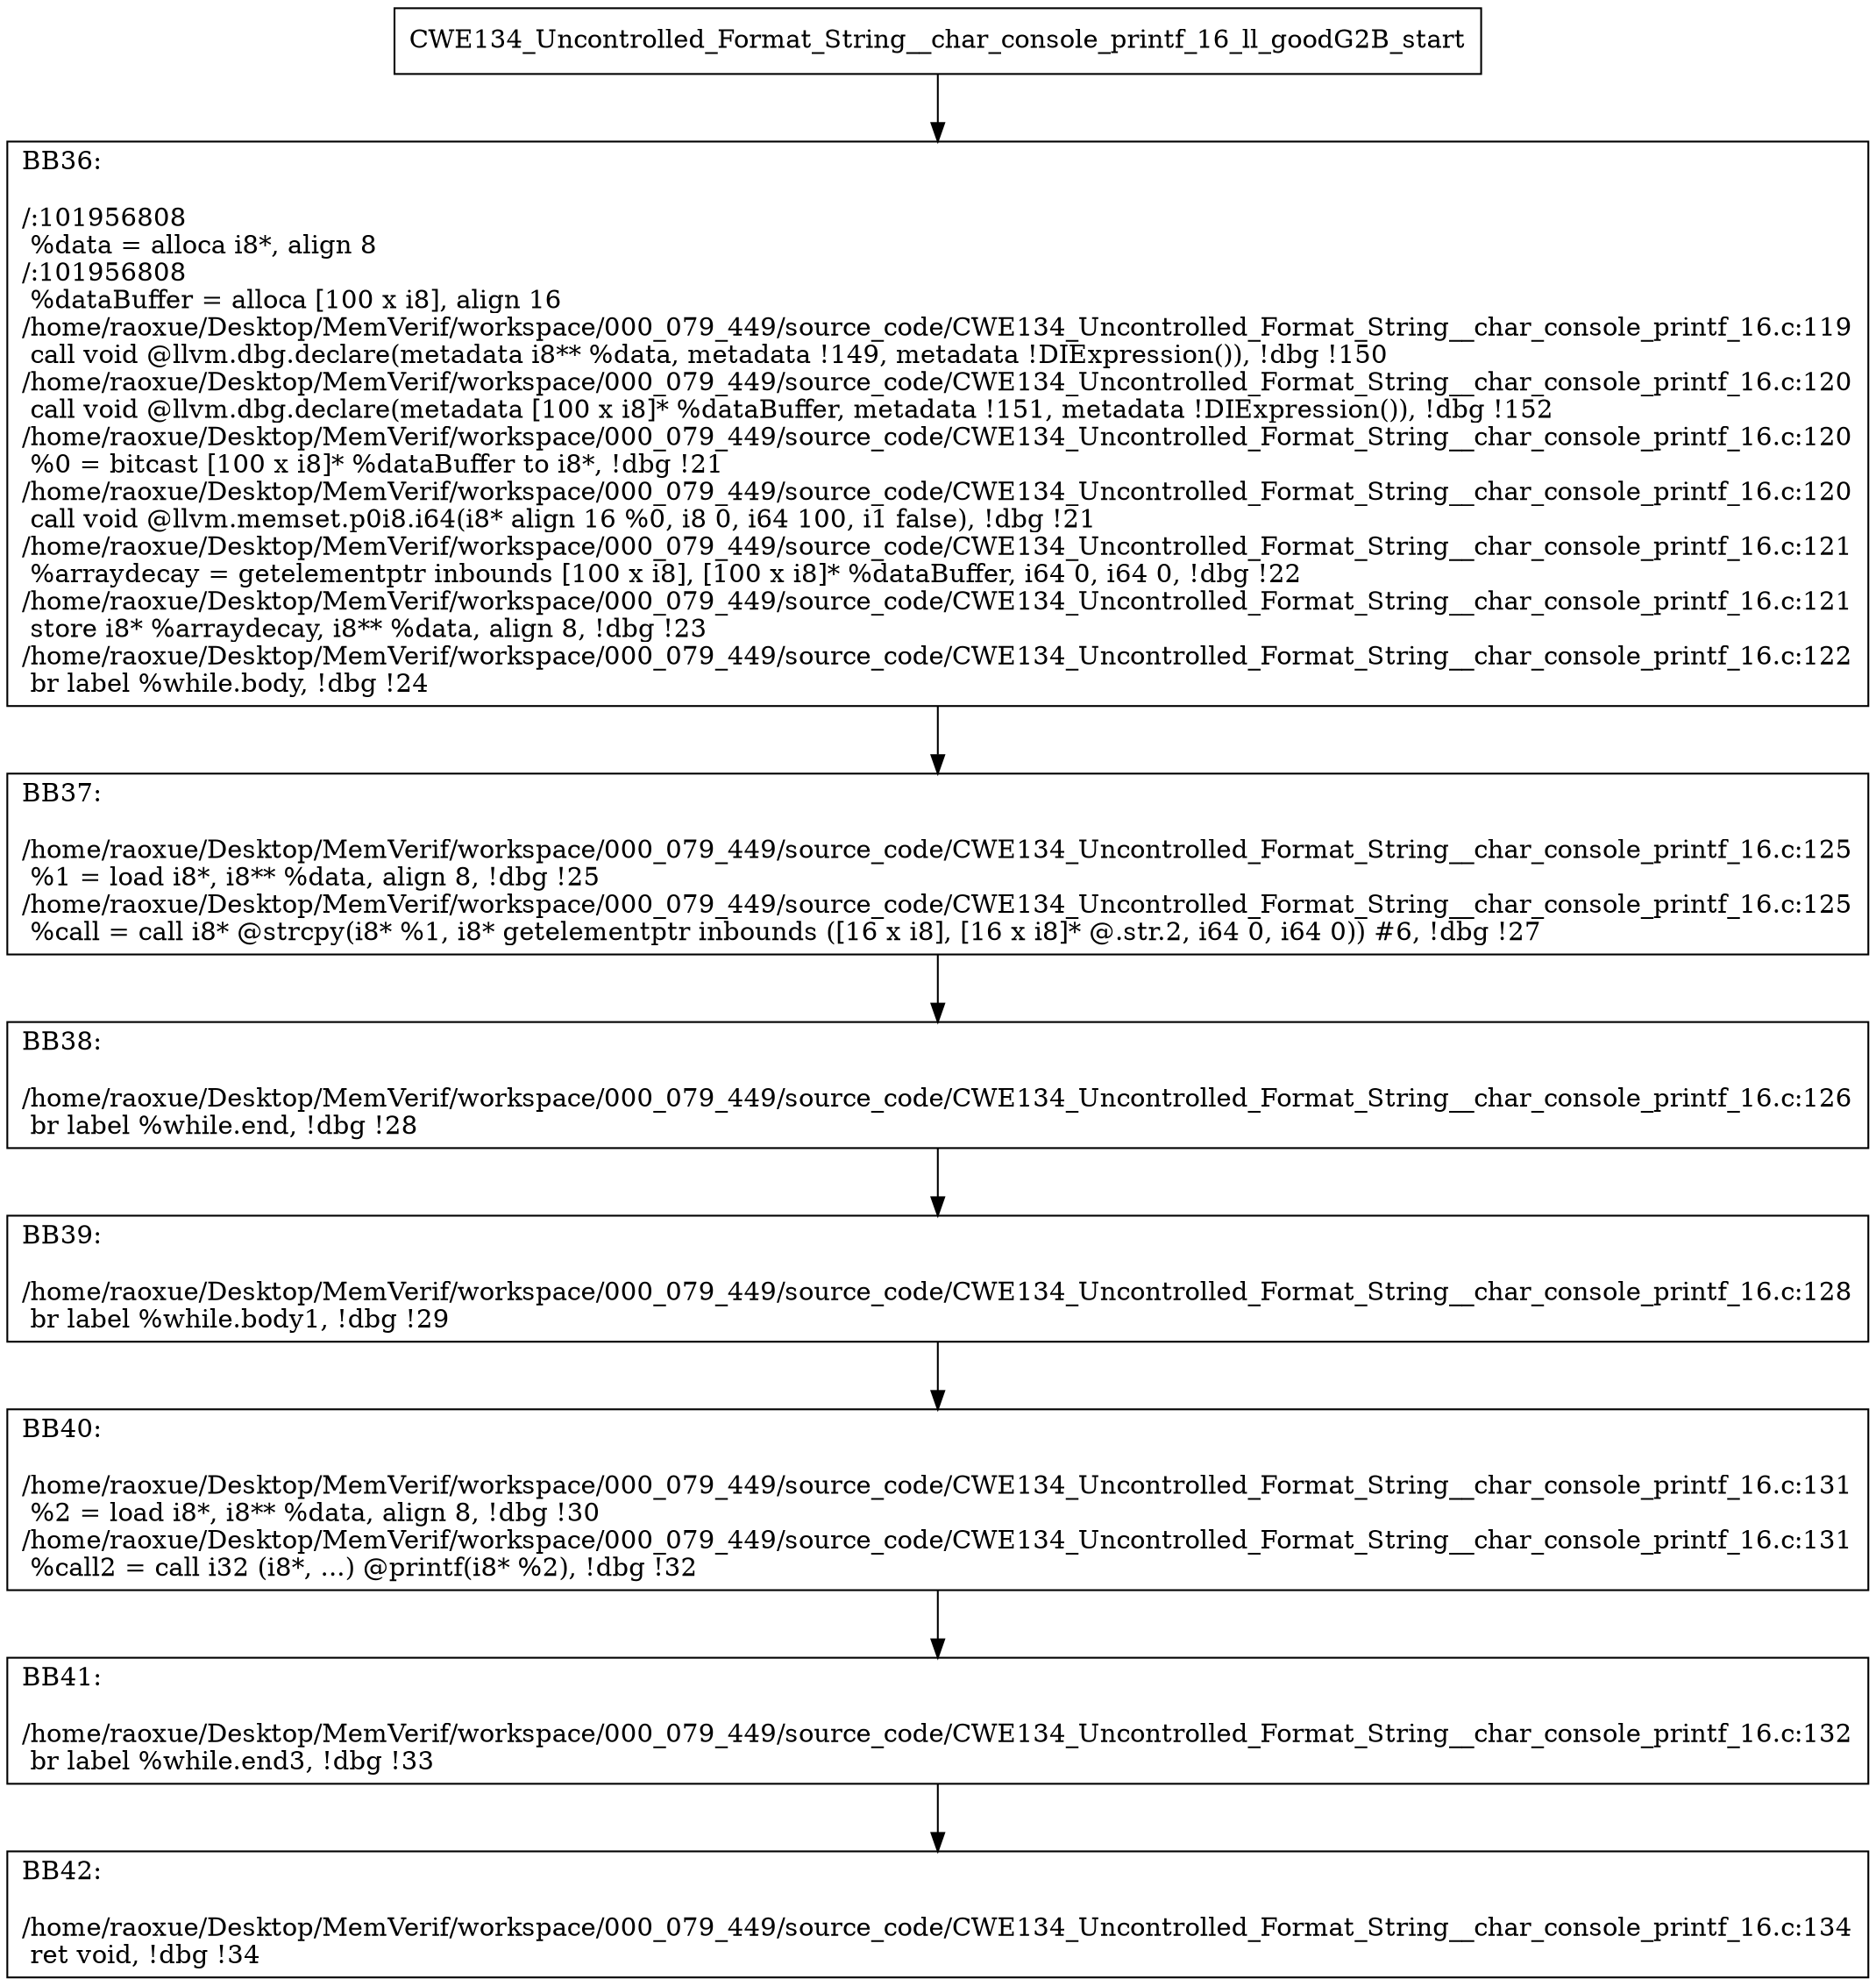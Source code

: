digraph "CFG for'CWE134_Uncontrolled_Format_String__char_console_printf_16_ll_goodG2B' function" {
	BBCWE134_Uncontrolled_Format_String__char_console_printf_16_ll_goodG2B_start[shape=record,label="{CWE134_Uncontrolled_Format_String__char_console_printf_16_ll_goodG2B_start}"];
	BBCWE134_Uncontrolled_Format_String__char_console_printf_16_ll_goodG2B_start-> CWE134_Uncontrolled_Format_String__char_console_printf_16_ll_goodG2BBB36;
	CWE134_Uncontrolled_Format_String__char_console_printf_16_ll_goodG2BBB36 [shape=record, label="{BB36:\l\l/:101956808\l
  %data = alloca i8*, align 8\l
/:101956808\l
  %dataBuffer = alloca [100 x i8], align 16\l
/home/raoxue/Desktop/MemVerif/workspace/000_079_449/source_code/CWE134_Uncontrolled_Format_String__char_console_printf_16.c:119\l
  call void @llvm.dbg.declare(metadata i8** %data, metadata !149, metadata !DIExpression()), !dbg !150\l
/home/raoxue/Desktop/MemVerif/workspace/000_079_449/source_code/CWE134_Uncontrolled_Format_String__char_console_printf_16.c:120\l
  call void @llvm.dbg.declare(metadata [100 x i8]* %dataBuffer, metadata !151, metadata !DIExpression()), !dbg !152\l
/home/raoxue/Desktop/MemVerif/workspace/000_079_449/source_code/CWE134_Uncontrolled_Format_String__char_console_printf_16.c:120\l
  %0 = bitcast [100 x i8]* %dataBuffer to i8*, !dbg !21\l
/home/raoxue/Desktop/MemVerif/workspace/000_079_449/source_code/CWE134_Uncontrolled_Format_String__char_console_printf_16.c:120\l
  call void @llvm.memset.p0i8.i64(i8* align 16 %0, i8 0, i64 100, i1 false), !dbg !21\l
/home/raoxue/Desktop/MemVerif/workspace/000_079_449/source_code/CWE134_Uncontrolled_Format_String__char_console_printf_16.c:121\l
  %arraydecay = getelementptr inbounds [100 x i8], [100 x i8]* %dataBuffer, i64 0, i64 0, !dbg !22\l
/home/raoxue/Desktop/MemVerif/workspace/000_079_449/source_code/CWE134_Uncontrolled_Format_String__char_console_printf_16.c:121\l
  store i8* %arraydecay, i8** %data, align 8, !dbg !23\l
/home/raoxue/Desktop/MemVerif/workspace/000_079_449/source_code/CWE134_Uncontrolled_Format_String__char_console_printf_16.c:122\l
  br label %while.body, !dbg !24\l
}"];
	CWE134_Uncontrolled_Format_String__char_console_printf_16_ll_goodG2BBB36-> CWE134_Uncontrolled_Format_String__char_console_printf_16_ll_goodG2BBB37;
	CWE134_Uncontrolled_Format_String__char_console_printf_16_ll_goodG2BBB37 [shape=record, label="{BB37:\l\l/home/raoxue/Desktop/MemVerif/workspace/000_079_449/source_code/CWE134_Uncontrolled_Format_String__char_console_printf_16.c:125\l
  %1 = load i8*, i8** %data, align 8, !dbg !25\l
/home/raoxue/Desktop/MemVerif/workspace/000_079_449/source_code/CWE134_Uncontrolled_Format_String__char_console_printf_16.c:125\l
  %call = call i8* @strcpy(i8* %1, i8* getelementptr inbounds ([16 x i8], [16 x i8]* @.str.2, i64 0, i64 0)) #6, !dbg !27\l
}"];
	CWE134_Uncontrolled_Format_String__char_console_printf_16_ll_goodG2BBB37-> CWE134_Uncontrolled_Format_String__char_console_printf_16_ll_goodG2BBB38;
	CWE134_Uncontrolled_Format_String__char_console_printf_16_ll_goodG2BBB38 [shape=record, label="{BB38:\l\l/home/raoxue/Desktop/MemVerif/workspace/000_079_449/source_code/CWE134_Uncontrolled_Format_String__char_console_printf_16.c:126\l
  br label %while.end, !dbg !28\l
}"];
	CWE134_Uncontrolled_Format_String__char_console_printf_16_ll_goodG2BBB38-> CWE134_Uncontrolled_Format_String__char_console_printf_16_ll_goodG2BBB39;
	CWE134_Uncontrolled_Format_String__char_console_printf_16_ll_goodG2BBB39 [shape=record, label="{BB39:\l\l/home/raoxue/Desktop/MemVerif/workspace/000_079_449/source_code/CWE134_Uncontrolled_Format_String__char_console_printf_16.c:128\l
  br label %while.body1, !dbg !29\l
}"];
	CWE134_Uncontrolled_Format_String__char_console_printf_16_ll_goodG2BBB39-> CWE134_Uncontrolled_Format_String__char_console_printf_16_ll_goodG2BBB40;
	CWE134_Uncontrolled_Format_String__char_console_printf_16_ll_goodG2BBB40 [shape=record, label="{BB40:\l\l/home/raoxue/Desktop/MemVerif/workspace/000_079_449/source_code/CWE134_Uncontrolled_Format_String__char_console_printf_16.c:131\l
  %2 = load i8*, i8** %data, align 8, !dbg !30\l
/home/raoxue/Desktop/MemVerif/workspace/000_079_449/source_code/CWE134_Uncontrolled_Format_String__char_console_printf_16.c:131\l
  %call2 = call i32 (i8*, ...) @printf(i8* %2), !dbg !32\l
}"];
	CWE134_Uncontrolled_Format_String__char_console_printf_16_ll_goodG2BBB40-> CWE134_Uncontrolled_Format_String__char_console_printf_16_ll_goodG2BBB41;
	CWE134_Uncontrolled_Format_String__char_console_printf_16_ll_goodG2BBB41 [shape=record, label="{BB41:\l\l/home/raoxue/Desktop/MemVerif/workspace/000_079_449/source_code/CWE134_Uncontrolled_Format_String__char_console_printf_16.c:132\l
  br label %while.end3, !dbg !33\l
}"];
	CWE134_Uncontrolled_Format_String__char_console_printf_16_ll_goodG2BBB41-> CWE134_Uncontrolled_Format_String__char_console_printf_16_ll_goodG2BBB42;
	CWE134_Uncontrolled_Format_String__char_console_printf_16_ll_goodG2BBB42 [shape=record, label="{BB42:\l\l/home/raoxue/Desktop/MemVerif/workspace/000_079_449/source_code/CWE134_Uncontrolled_Format_String__char_console_printf_16.c:134\l
  ret void, !dbg !34\l
}"];
}
